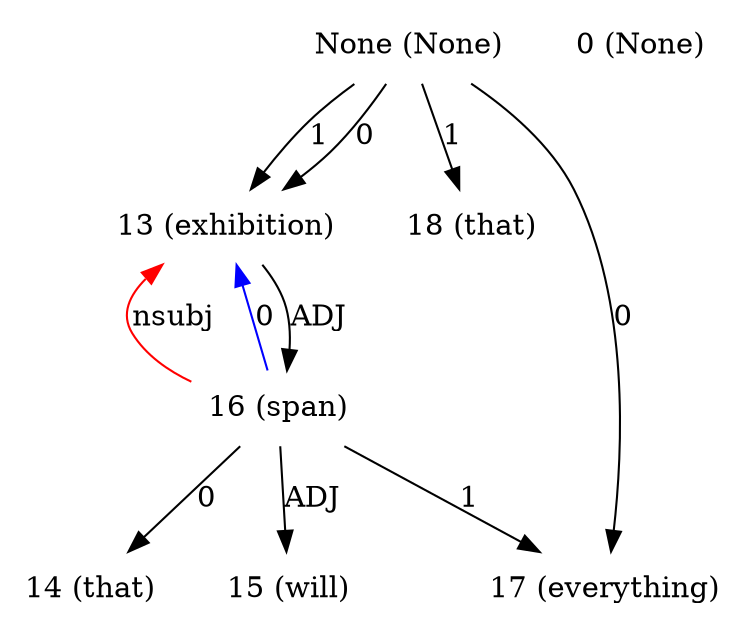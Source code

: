 digraph G{
edge [dir=forward]
node [shape=plaintext]

None [label="None (None)"]
None -> 13 [label="1"]
None [label="None (None)"]
None -> 13 [label="0"]
None [label="None (None)"]
None -> 18 [label="1"]
None -> 17 [label="0"]
0 [label="0 (None)"]
13 [label="13 (exhibition)"]
13 -> 16 [label="ADJ"]
16 -> 13 [label="nsubj", color="red"]
14 [label="14 (that)"]
15 [label="15 (will)"]
16 [label="16 (span)"]
16 -> 17 [label="1"]
16 -> 14 [label="0"]
16 -> 13 [label="0", color="blue"]
16 -> 15 [label="ADJ"]
17 [label="17 (everything)"]
18 [label="18 (that)"]
}

